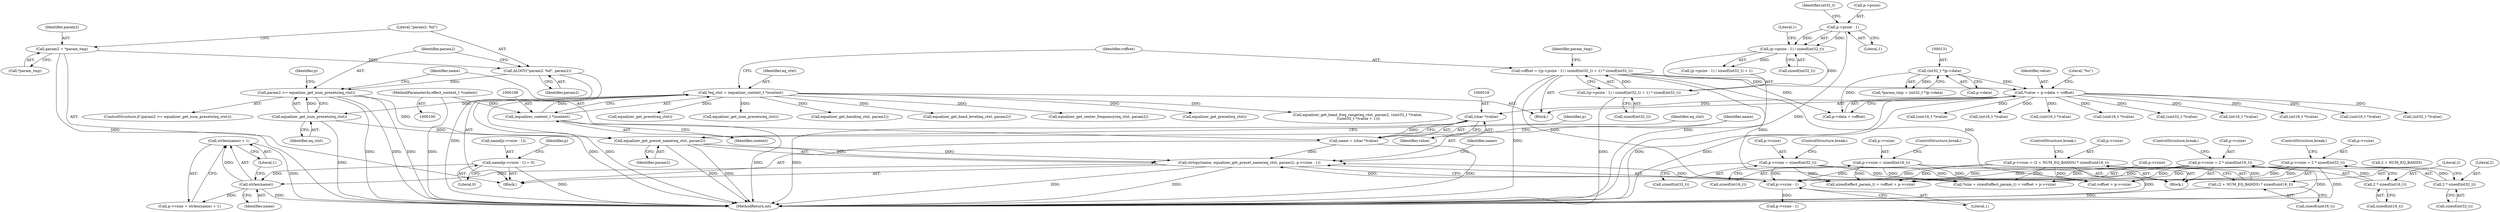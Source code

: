 digraph "0_Android_d72ea85c78a1a68bf99fd5804ad9784b4102fe57@API" {
"1000543" [label="(Call,strlen(name) + 1)"];
"1000544" [label="(Call,strlen(name))"];
"1000530" [label="(Call,name[p->vsize - 1] = 0)"];
"1000520" [label="(Call,strlcpy(name, equalizer_get_preset_name(eq_ctxt, param2), p->vsize - 1))"];
"1000515" [label="(Call,name = (char *)value)"];
"1000517" [label="(Call,(char *)value)"];
"1000144" [label="(Call,*value = p->data + voffset)"];
"1000130" [label="(Call,(int32_t *)p->data)"];
"1000112" [label="(Call,voffset = ((p->psize - 1) / sizeof(int32_t) + 1) * sizeof(int32_t))"];
"1000114" [label="(Call,((p->psize - 1) / sizeof(int32_t) + 1) * sizeof(int32_t))"];
"1000116" [label="(Call,(p->psize - 1) / sizeof(int32_t))"];
"1000117" [label="(Call,p->psize - 1)"];
"1000522" [label="(Call,equalizer_get_preset_name(eq_ctxt, param2))"];
"1000505" [label="(Call,equalizer_get_num_presets(eq_ctxt))"];
"1000106" [label="(Call,*eq_ctxt = (equalizer_context_t *)context)"];
"1000108" [label="(Call,(equalizer_context_t *)context)"];
"1000101" [label="(MethodParameterIn,effect_context_t *context)"];
"1000503" [label="(Call,param2 >= equalizer_get_num_presets(eq_ctxt))"];
"1000499" [label="(Call,ALOGV(\"param2: %d\", param2))"];
"1000495" [label="(Call,param2 = *param_tmp)"];
"1000525" [label="(Call,p->vsize - 1)"];
"1000181" [label="(Call,p->vsize = sizeof(int16_t))"];
"1000229" [label="(Call,p->vsize = 2 * sizeof(int32_t))"];
"1000233" [label="(Call,2 * sizeof(int32_t))"];
"1000204" [label="(Call,p->vsize = 2 * sizeof(int16_t))"];
"1000208" [label="(Call,2 * sizeof(int16_t))"];
"1000252" [label="(Call,p->vsize = sizeof(int32_t))"];
"1000279" [label="(Call,p->vsize = (2 + NUM_EQ_BANDS) * sizeof(uint16_t))"];
"1000283" [label="(Call,(2 + NUM_EQ_BANDS) * sizeof(uint16_t))"];
"1000538" [label="(Literal,0)"];
"1000116" [label="(Call,(p->psize - 1) / sizeof(int32_t))"];
"1000483" [label="(Call,(uint16_t *)value)"];
"1000303" [label="(Call,voffset + p->vsize)"];
"1000544" [label="(Call,strlen(name))"];
"1000532" [label="(Identifier,name)"];
"1000205" [label="(Call,p->vsize)"];
"1000454" [label="(Call,(uint16_t *)value)"];
"1000519" [label="(Identifier,value)"];
"1000125" [label="(Call,sizeof(int32_t))"];
"1000235" [label="(Call,sizeof(int32_t))"];
"1000520" [label="(Call,strlcpy(name, equalizer_get_preset_name(eq_ctxt, param2), p->vsize - 1))"];
"1000506" [label="(Identifier,eq_ctxt)"];
"1000110" [label="(Identifier,context)"];
"1000300" [label="(Call,sizeof(effect_param_t) + voffset + p->vsize)"];
"1000432" [label="(Call,equalizer_get_band_freq_range(eq_ctxt, param2, (uint32_t *)value,\n ((uint32_t *)value + 1)))"];
"1000208" [label="(Call,2 * sizeof(int16_t))"];
"1000529" [label="(Literal,1)"];
"1000128" [label="(Call,*param_tmp = (int32_t *)p->data)"];
"1000539" [label="(Call,p->vsize = strlen(name) + 1)"];
"1000287" [label="(Call,sizeof(uint16_t))"];
"1000516" [label="(Identifier,name)"];
"1000435" [label="(Call,(uint32_t *)value)"];
"1000256" [label="(Call,sizeof(int32_t))"];
"1000230" [label="(Call,p->vsize)"];
"1000606" [label="(MethodReturn,int)"];
"1000565" [label="(Call,equalizer_get_preset(eq_ctxt))"];
"1000280" [label="(Call,p->vsize)"];
"1000521" [label="(Identifier,name)"];
"1000132" [label="(Call,p->data)"];
"1000374" [label="(Call,(int16_t *)value)"];
"1000500" [label="(Literal,\"param2: %d\")"];
"1000258" [label="(ControlStructure,break;)"];
"1000488" [label="(Call,equalizer_get_num_presets(eq_ctxt))"];
"1000121" [label="(Literal,1)"];
"1000526" [label="(Call,p->vsize)"];
"1000459" [label="(Call,equalizer_get_band(eq_ctxt, param2))"];
"1000101" [label="(MethodParameterIn,effect_context_t *context)"];
"1000318" [label="(Block,)"];
"1000113" [label="(Identifier,voffset)"];
"1000289" [label="(ControlStructure,break;)"];
"1000181" [label="(Call,p->vsize = sizeof(int16_t))"];
"1000185" [label="(Call,sizeof(int16_t))"];
"1000117" [label="(Call,p->psize - 1)"];
"1000162" [label="(Block,)"];
"1000108" [label="(Call,(equalizer_context_t *)context)"];
"1000204" [label="(Call,p->vsize = 2 * sizeof(int16_t))"];
"1000497" [label="(Call,*param_tmp)"];
"1000504" [label="(Identifier,param2)"];
"1000104" [label="(Block,)"];
"1000545" [label="(Identifier,name)"];
"1000533" [label="(Call,p->vsize - 1)"];
"1000523" [label="(Identifier,eq_ctxt)"];
"1000543" [label="(Call,strlen(name) + 1)"];
"1000284" [label="(Call,2 + NUM_EQ_BANDS)"];
"1000515" [label="(Call,name = (char *)value)"];
"1000546" [label="(Literal,1)"];
"1000233" [label="(Call,2 * sizeof(int32_t))"];
"1000112" [label="(Call,voffset = ((p->psize - 1) / sizeof(int32_t) + 1) * sizeof(int32_t))"];
"1000499" [label="(Call,ALOGV(\"param2: %d\", param2))"];
"1000510" [label="(Identifier,p)"];
"1000530" [label="(Call,name[p->vsize - 1] = 0)"];
"1000495" [label="(Call,param2 = *param_tmp)"];
"1000144" [label="(Call,*value = p->data + voffset)"];
"1000129" [label="(Identifier,param_tmp)"];
"1000114" [label="(Call,((p->psize - 1) / sizeof(int32_t) + 1) * sizeof(int32_t))"];
"1000124" [label="(Literal,1)"];
"1000379" [label="(Call,equalizer_get_band_level(eq_ctxt, param2))"];
"1000496" [label="(Identifier,param2)"];
"1000115" [label="(Call,(p->psize - 1) / sizeof(int32_t) + 1)"];
"1000556" [label="(Call,(int16_t *)value)"];
"1000522" [label="(Call,equalizer_get_preset_name(eq_ctxt, param2))"];
"1000408" [label="(Call,equalizer_get_center_frequency(eq_ctxt, param2))"];
"1000283" [label="(Call,(2 + NUM_EQ_BANDS) * sizeof(uint16_t))"];
"1000210" [label="(Call,sizeof(int16_t))"];
"1000469" [label="(Call,(uint16_t *)value)"];
"1000541" [label="(Identifier,p)"];
"1000122" [label="(Call,sizeof(int32_t))"];
"1000253" [label="(Call,p->vsize)"];
"1000525" [label="(Call,p->vsize - 1)"];
"1000145" [label="(Identifier,value)"];
"1000474" [label="(Call,equalizer_get_preset(eq_ctxt))"];
"1000153" [label="(Literal,\"%s\")"];
"1000209" [label="(Literal,2)"];
"1000505" [label="(Call,equalizer_get_num_presets(eq_ctxt))"];
"1000531" [label="(Call,name[p->vsize - 1])"];
"1000123" [label="(Identifier,int32_t)"];
"1000234" [label="(Literal,2)"];
"1000107" [label="(Identifier,eq_ctxt)"];
"1000501" [label="(Identifier,param2)"];
"1000252" [label="(Call,p->vsize = sizeof(int32_t))"];
"1000187" [label="(ControlStructure,break;)"];
"1000212" [label="(ControlStructure,break;)"];
"1000524" [label="(Identifier,param2)"];
"1000503" [label="(Call,param2 >= equalizer_get_num_presets(eq_ctxt))"];
"1000229" [label="(Call,p->vsize = 2 * sizeof(int32_t))"];
"1000237" [label="(ControlStructure,break;)"];
"1000118" [label="(Call,p->psize)"];
"1000502" [label="(ControlStructure,if (param2 >= equalizer_get_num_presets(eq_ctxt)))"];
"1000517" [label="(Call,(char *)value)"];
"1000405" [label="(Call,(int32_t *)value)"];
"1000182" [label="(Call,p->vsize)"];
"1000325" [label="(Call,(uint16_t *)value)"];
"1000527" [label="(Identifier,p)"];
"1000106" [label="(Call,*eq_ctxt = (equalizer_context_t *)context)"];
"1000279" [label="(Call,p->vsize = (2 + NUM_EQ_BANDS) * sizeof(uint16_t))"];
"1000297" [label="(Call,*size = sizeof(effect_param_t) + voffset + p->vsize)"];
"1000130" [label="(Call,(int32_t *)p->data)"];
"1000338" [label="(Call,(int16_t *)value)"];
"1000146" [label="(Call,p->data + voffset)"];
"1000543" -> "1000539"  [label="AST: "];
"1000543" -> "1000546"  [label="CFG: "];
"1000544" -> "1000543"  [label="AST: "];
"1000546" -> "1000543"  [label="AST: "];
"1000539" -> "1000543"  [label="CFG: "];
"1000543" -> "1000606"  [label="DDG: "];
"1000544" -> "1000543"  [label="DDG: "];
"1000544" -> "1000545"  [label="CFG: "];
"1000545" -> "1000544"  [label="AST: "];
"1000546" -> "1000544"  [label="CFG: "];
"1000544" -> "1000606"  [label="DDG: "];
"1000544" -> "1000539"  [label="DDG: "];
"1000530" -> "1000544"  [label="DDG: "];
"1000520" -> "1000544"  [label="DDG: "];
"1000530" -> "1000318"  [label="AST: "];
"1000530" -> "1000538"  [label="CFG: "];
"1000531" -> "1000530"  [label="AST: "];
"1000538" -> "1000530"  [label="AST: "];
"1000541" -> "1000530"  [label="CFG: "];
"1000530" -> "1000606"  [label="DDG: "];
"1000520" -> "1000318"  [label="AST: "];
"1000520" -> "1000525"  [label="CFG: "];
"1000521" -> "1000520"  [label="AST: "];
"1000522" -> "1000520"  [label="AST: "];
"1000525" -> "1000520"  [label="AST: "];
"1000532" -> "1000520"  [label="CFG: "];
"1000520" -> "1000606"  [label="DDG: "];
"1000520" -> "1000606"  [label="DDG: "];
"1000515" -> "1000520"  [label="DDG: "];
"1000522" -> "1000520"  [label="DDG: "];
"1000522" -> "1000520"  [label="DDG: "];
"1000525" -> "1000520"  [label="DDG: "];
"1000525" -> "1000520"  [label="DDG: "];
"1000515" -> "1000318"  [label="AST: "];
"1000515" -> "1000517"  [label="CFG: "];
"1000516" -> "1000515"  [label="AST: "];
"1000517" -> "1000515"  [label="AST: "];
"1000521" -> "1000515"  [label="CFG: "];
"1000515" -> "1000606"  [label="DDG: "];
"1000517" -> "1000515"  [label="DDG: "];
"1000517" -> "1000519"  [label="CFG: "];
"1000518" -> "1000517"  [label="AST: "];
"1000519" -> "1000517"  [label="AST: "];
"1000517" -> "1000606"  [label="DDG: "];
"1000144" -> "1000517"  [label="DDG: "];
"1000144" -> "1000104"  [label="AST: "];
"1000144" -> "1000146"  [label="CFG: "];
"1000145" -> "1000144"  [label="AST: "];
"1000146" -> "1000144"  [label="AST: "];
"1000153" -> "1000144"  [label="CFG: "];
"1000144" -> "1000606"  [label="DDG: "];
"1000144" -> "1000606"  [label="DDG: "];
"1000130" -> "1000144"  [label="DDG: "];
"1000112" -> "1000144"  [label="DDG: "];
"1000144" -> "1000325"  [label="DDG: "];
"1000144" -> "1000338"  [label="DDG: "];
"1000144" -> "1000374"  [label="DDG: "];
"1000144" -> "1000405"  [label="DDG: "];
"1000144" -> "1000435"  [label="DDG: "];
"1000144" -> "1000454"  [label="DDG: "];
"1000144" -> "1000469"  [label="DDG: "];
"1000144" -> "1000483"  [label="DDG: "];
"1000144" -> "1000556"  [label="DDG: "];
"1000130" -> "1000128"  [label="AST: "];
"1000130" -> "1000132"  [label="CFG: "];
"1000131" -> "1000130"  [label="AST: "];
"1000132" -> "1000130"  [label="AST: "];
"1000128" -> "1000130"  [label="CFG: "];
"1000130" -> "1000128"  [label="DDG: "];
"1000130" -> "1000146"  [label="DDG: "];
"1000112" -> "1000104"  [label="AST: "];
"1000112" -> "1000114"  [label="CFG: "];
"1000113" -> "1000112"  [label="AST: "];
"1000114" -> "1000112"  [label="AST: "];
"1000129" -> "1000112"  [label="CFG: "];
"1000112" -> "1000606"  [label="DDG: "];
"1000114" -> "1000112"  [label="DDG: "];
"1000112" -> "1000146"  [label="DDG: "];
"1000112" -> "1000297"  [label="DDG: "];
"1000112" -> "1000300"  [label="DDG: "];
"1000112" -> "1000303"  [label="DDG: "];
"1000114" -> "1000125"  [label="CFG: "];
"1000115" -> "1000114"  [label="AST: "];
"1000125" -> "1000114"  [label="AST: "];
"1000114" -> "1000606"  [label="DDG: "];
"1000116" -> "1000114"  [label="DDG: "];
"1000116" -> "1000115"  [label="AST: "];
"1000116" -> "1000122"  [label="CFG: "];
"1000117" -> "1000116"  [label="AST: "];
"1000122" -> "1000116"  [label="AST: "];
"1000124" -> "1000116"  [label="CFG: "];
"1000116" -> "1000606"  [label="DDG: "];
"1000116" -> "1000115"  [label="DDG: "];
"1000117" -> "1000116"  [label="DDG: "];
"1000117" -> "1000116"  [label="DDG: "];
"1000117" -> "1000121"  [label="CFG: "];
"1000118" -> "1000117"  [label="AST: "];
"1000121" -> "1000117"  [label="AST: "];
"1000123" -> "1000117"  [label="CFG: "];
"1000117" -> "1000606"  [label="DDG: "];
"1000522" -> "1000524"  [label="CFG: "];
"1000523" -> "1000522"  [label="AST: "];
"1000524" -> "1000522"  [label="AST: "];
"1000527" -> "1000522"  [label="CFG: "];
"1000522" -> "1000606"  [label="DDG: "];
"1000522" -> "1000606"  [label="DDG: "];
"1000505" -> "1000522"  [label="DDG: "];
"1000503" -> "1000522"  [label="DDG: "];
"1000505" -> "1000503"  [label="AST: "];
"1000505" -> "1000506"  [label="CFG: "];
"1000506" -> "1000505"  [label="AST: "];
"1000503" -> "1000505"  [label="CFG: "];
"1000505" -> "1000606"  [label="DDG: "];
"1000505" -> "1000503"  [label="DDG: "];
"1000106" -> "1000505"  [label="DDG: "];
"1000106" -> "1000104"  [label="AST: "];
"1000106" -> "1000108"  [label="CFG: "];
"1000107" -> "1000106"  [label="AST: "];
"1000108" -> "1000106"  [label="AST: "];
"1000113" -> "1000106"  [label="CFG: "];
"1000106" -> "1000606"  [label="DDG: "];
"1000106" -> "1000606"  [label="DDG: "];
"1000108" -> "1000106"  [label="DDG: "];
"1000106" -> "1000379"  [label="DDG: "];
"1000106" -> "1000408"  [label="DDG: "];
"1000106" -> "1000432"  [label="DDG: "];
"1000106" -> "1000459"  [label="DDG: "];
"1000106" -> "1000474"  [label="DDG: "];
"1000106" -> "1000488"  [label="DDG: "];
"1000106" -> "1000565"  [label="DDG: "];
"1000108" -> "1000110"  [label="CFG: "];
"1000109" -> "1000108"  [label="AST: "];
"1000110" -> "1000108"  [label="AST: "];
"1000108" -> "1000606"  [label="DDG: "];
"1000101" -> "1000108"  [label="DDG: "];
"1000101" -> "1000100"  [label="AST: "];
"1000101" -> "1000606"  [label="DDG: "];
"1000503" -> "1000502"  [label="AST: "];
"1000504" -> "1000503"  [label="AST: "];
"1000510" -> "1000503"  [label="CFG: "];
"1000516" -> "1000503"  [label="CFG: "];
"1000503" -> "1000606"  [label="DDG: "];
"1000503" -> "1000606"  [label="DDG: "];
"1000503" -> "1000606"  [label="DDG: "];
"1000499" -> "1000503"  [label="DDG: "];
"1000499" -> "1000318"  [label="AST: "];
"1000499" -> "1000501"  [label="CFG: "];
"1000500" -> "1000499"  [label="AST: "];
"1000501" -> "1000499"  [label="AST: "];
"1000504" -> "1000499"  [label="CFG: "];
"1000499" -> "1000606"  [label="DDG: "];
"1000495" -> "1000499"  [label="DDG: "];
"1000495" -> "1000318"  [label="AST: "];
"1000495" -> "1000497"  [label="CFG: "];
"1000496" -> "1000495"  [label="AST: "];
"1000497" -> "1000495"  [label="AST: "];
"1000500" -> "1000495"  [label="CFG: "];
"1000495" -> "1000606"  [label="DDG: "];
"1000525" -> "1000529"  [label="CFG: "];
"1000526" -> "1000525"  [label="AST: "];
"1000529" -> "1000525"  [label="AST: "];
"1000181" -> "1000525"  [label="DDG: "];
"1000229" -> "1000525"  [label="DDG: "];
"1000204" -> "1000525"  [label="DDG: "];
"1000252" -> "1000525"  [label="DDG: "];
"1000279" -> "1000525"  [label="DDG: "];
"1000525" -> "1000533"  [label="DDG: "];
"1000181" -> "1000162"  [label="AST: "];
"1000181" -> "1000185"  [label="CFG: "];
"1000182" -> "1000181"  [label="AST: "];
"1000185" -> "1000181"  [label="AST: "];
"1000187" -> "1000181"  [label="CFG: "];
"1000181" -> "1000297"  [label="DDG: "];
"1000181" -> "1000300"  [label="DDG: "];
"1000181" -> "1000303"  [label="DDG: "];
"1000229" -> "1000162"  [label="AST: "];
"1000229" -> "1000233"  [label="CFG: "];
"1000230" -> "1000229"  [label="AST: "];
"1000233" -> "1000229"  [label="AST: "];
"1000237" -> "1000229"  [label="CFG: "];
"1000229" -> "1000606"  [label="DDG: "];
"1000233" -> "1000229"  [label="DDG: "];
"1000229" -> "1000297"  [label="DDG: "];
"1000229" -> "1000300"  [label="DDG: "];
"1000229" -> "1000303"  [label="DDG: "];
"1000233" -> "1000235"  [label="CFG: "];
"1000234" -> "1000233"  [label="AST: "];
"1000235" -> "1000233"  [label="AST: "];
"1000204" -> "1000162"  [label="AST: "];
"1000204" -> "1000208"  [label="CFG: "];
"1000205" -> "1000204"  [label="AST: "];
"1000208" -> "1000204"  [label="AST: "];
"1000212" -> "1000204"  [label="CFG: "];
"1000204" -> "1000606"  [label="DDG: "];
"1000208" -> "1000204"  [label="DDG: "];
"1000204" -> "1000297"  [label="DDG: "];
"1000204" -> "1000300"  [label="DDG: "];
"1000204" -> "1000303"  [label="DDG: "];
"1000208" -> "1000210"  [label="CFG: "];
"1000209" -> "1000208"  [label="AST: "];
"1000210" -> "1000208"  [label="AST: "];
"1000252" -> "1000162"  [label="AST: "];
"1000252" -> "1000256"  [label="CFG: "];
"1000253" -> "1000252"  [label="AST: "];
"1000256" -> "1000252"  [label="AST: "];
"1000258" -> "1000252"  [label="CFG: "];
"1000252" -> "1000297"  [label="DDG: "];
"1000252" -> "1000300"  [label="DDG: "];
"1000252" -> "1000303"  [label="DDG: "];
"1000279" -> "1000162"  [label="AST: "];
"1000279" -> "1000283"  [label="CFG: "];
"1000280" -> "1000279"  [label="AST: "];
"1000283" -> "1000279"  [label="AST: "];
"1000289" -> "1000279"  [label="CFG: "];
"1000279" -> "1000606"  [label="DDG: "];
"1000283" -> "1000279"  [label="DDG: "];
"1000279" -> "1000297"  [label="DDG: "];
"1000279" -> "1000300"  [label="DDG: "];
"1000279" -> "1000303"  [label="DDG: "];
"1000283" -> "1000287"  [label="CFG: "];
"1000284" -> "1000283"  [label="AST: "];
"1000287" -> "1000283"  [label="AST: "];
"1000283" -> "1000606"  [label="DDG: "];
}
